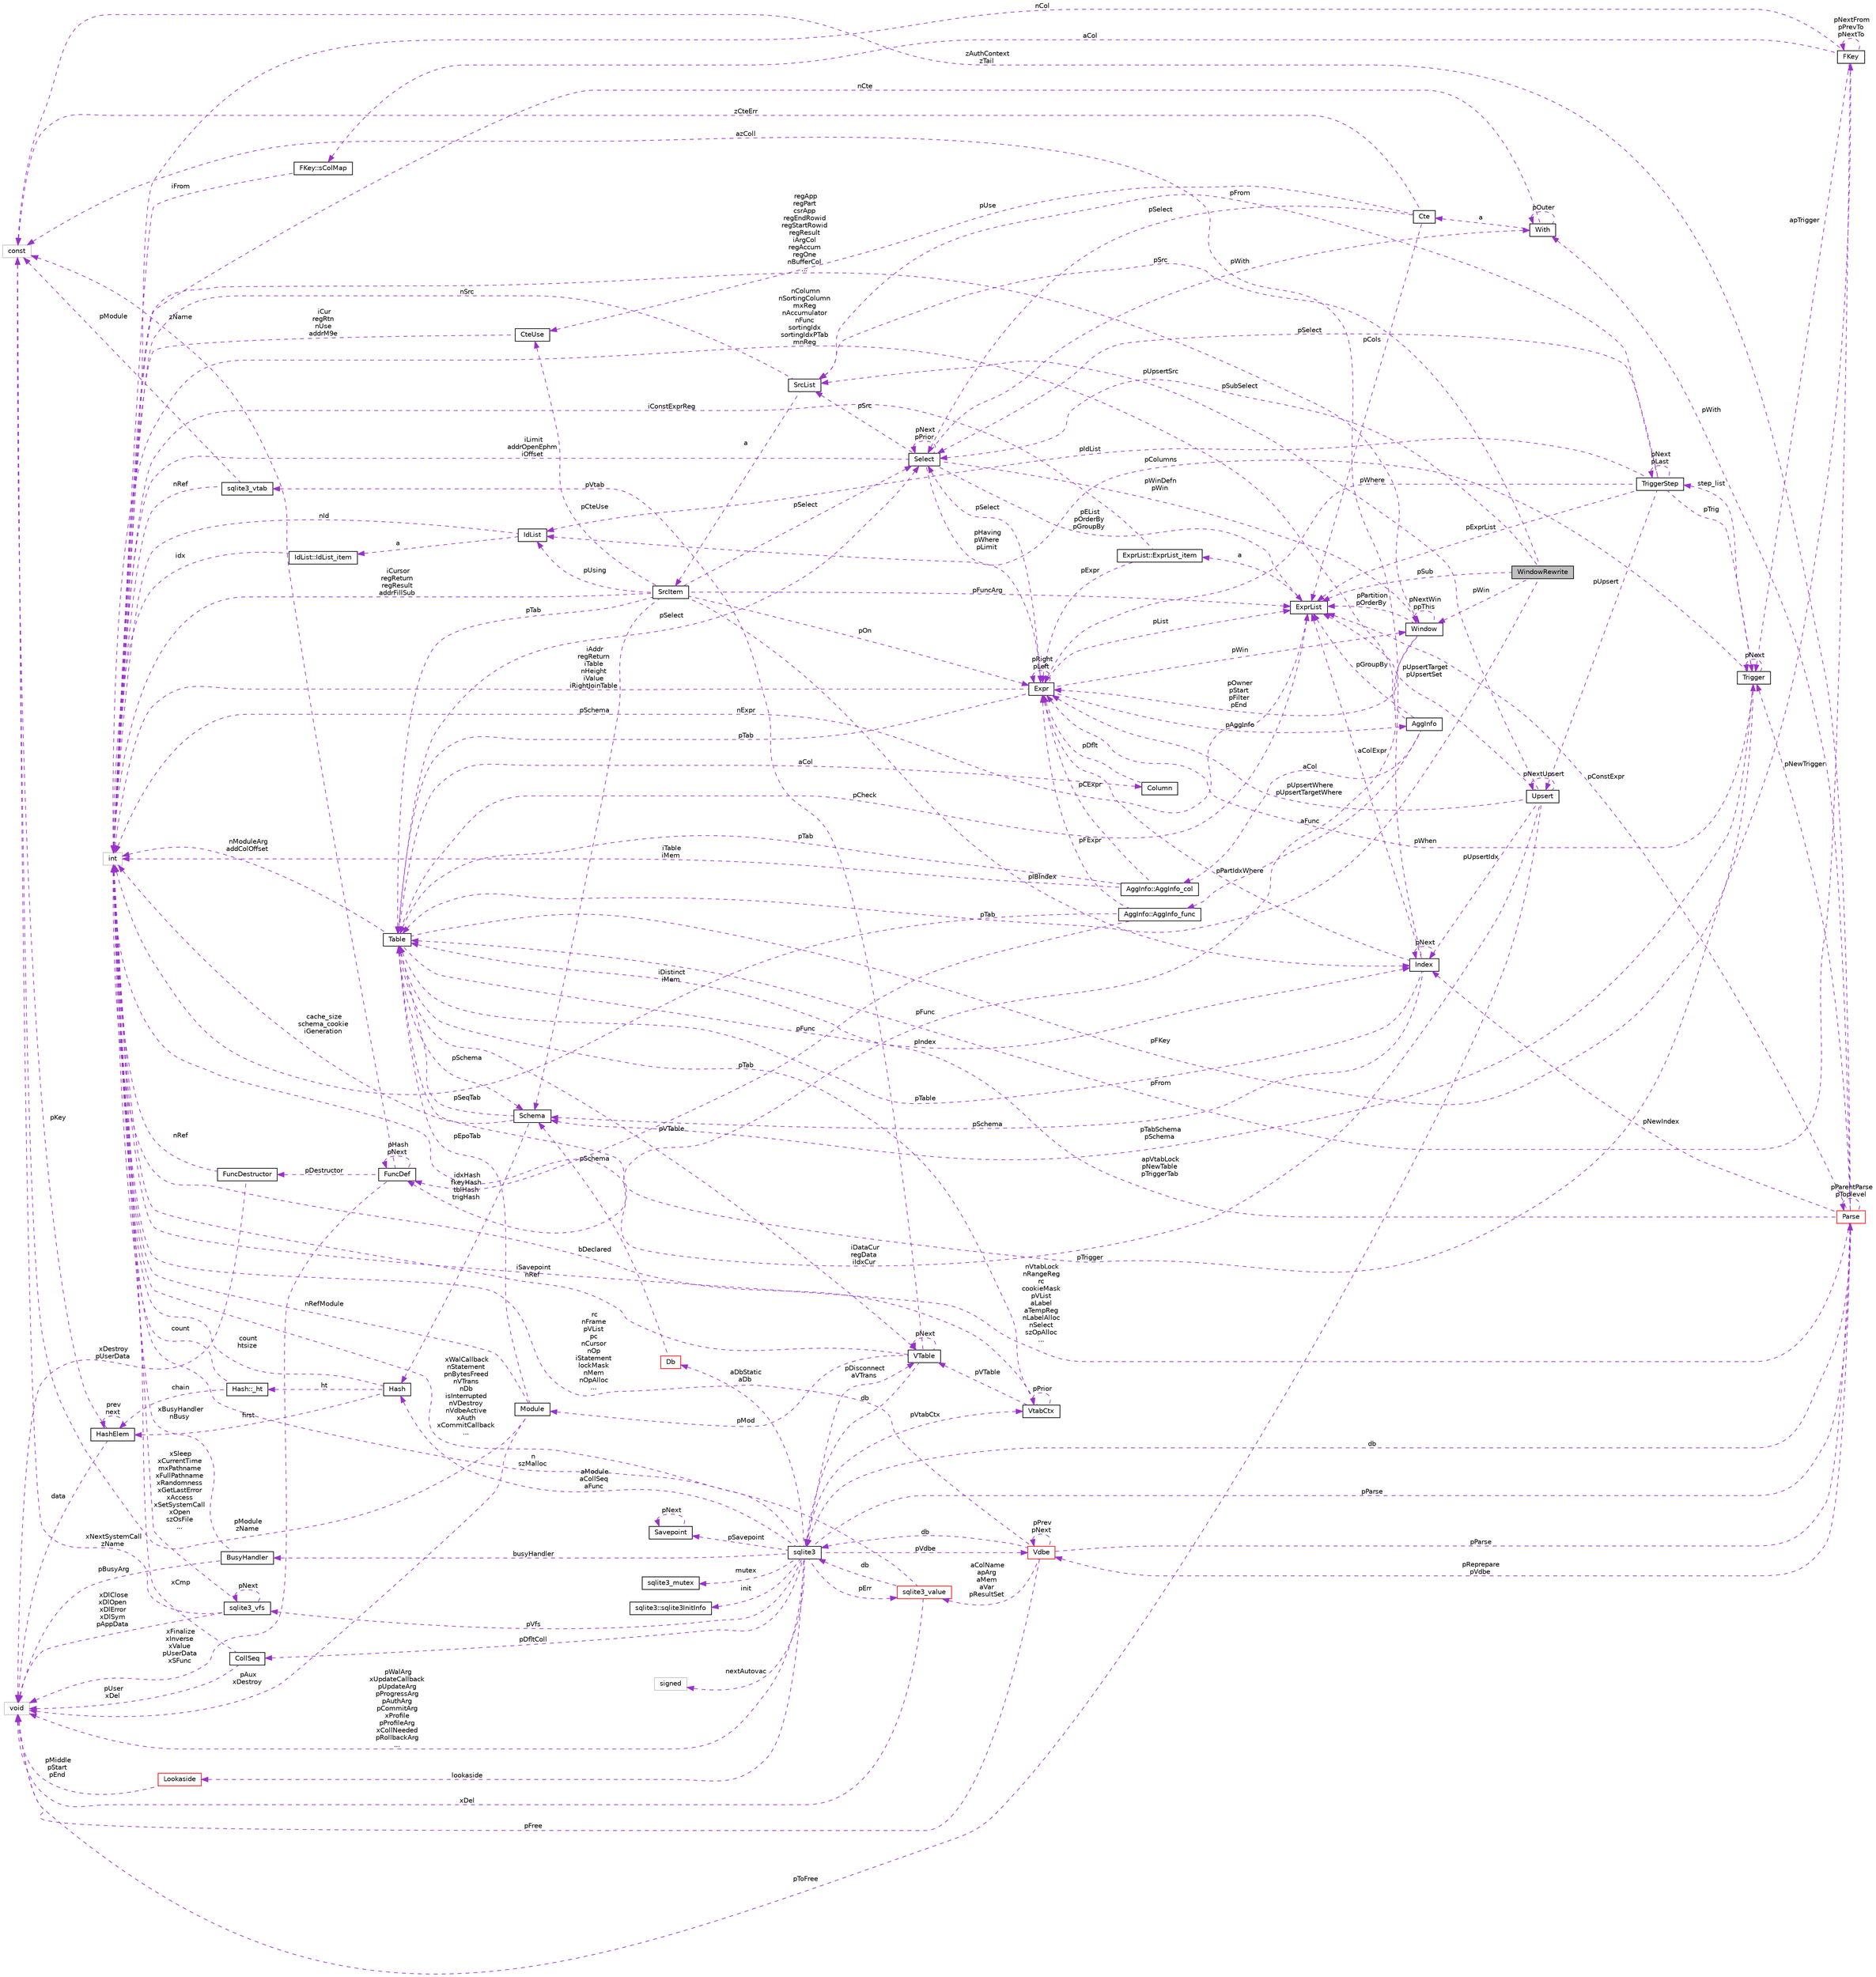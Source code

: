 digraph "WindowRewrite"
{
 // LATEX_PDF_SIZE
  edge [fontname="Helvetica",fontsize="10",labelfontname="Helvetica",labelfontsize="10"];
  node [fontname="Helvetica",fontsize="10",shape=record];
  rankdir="LR";
  Node1 [label="WindowRewrite",height=0.2,width=0.4,color="black", fillcolor="grey75", style="filled", fontcolor="black",tooltip=" "];
  Node2 -> Node1 [dir="back",color="darkorchid3",fontsize="10",style="dashed",label=" pTab" ,fontname="Helvetica"];
  Node2 [label="Table",height=0.2,width=0.4,color="black", fillcolor="white", style="filled",URL="$structTable.html",tooltip=" "];
  Node3 -> Node2 [dir="back",color="darkorchid3",fontsize="10",style="dashed",label=" pSchema" ,fontname="Helvetica"];
  Node3 [label="Schema",height=0.2,width=0.4,color="black", fillcolor="white", style="filled",URL="$structSchema.html",tooltip=" "];
  Node4 -> Node3 [dir="back",color="darkorchid3",fontsize="10",style="dashed",label=" cache_size\nschema_cookie\niGeneration" ,fontname="Helvetica"];
  Node4 [label="int",height=0.2,width=0.4,color="grey75", fillcolor="white", style="filled",tooltip=" "];
  Node2 -> Node3 [dir="back",color="darkorchid3",fontsize="10",style="dashed",label=" pSeqTab" ,fontname="Helvetica"];
  Node5 -> Node3 [dir="back",color="darkorchid3",fontsize="10",style="dashed",label=" idxHash\nfkeyHash\ntblHash\ntrigHash" ,fontname="Helvetica"];
  Node5 [label="Hash",height=0.2,width=0.4,color="black", fillcolor="white", style="filled",URL="$structHash.html",tooltip=" "];
  Node6 -> Node5 [dir="back",color="darkorchid3",fontsize="10",style="dashed",label=" ht" ,fontname="Helvetica"];
  Node6 [label="Hash::_ht",height=0.2,width=0.4,color="black", fillcolor="white", style="filled",URL="$structHash_1_1__ht.html",tooltip=" "];
  Node4 -> Node6 [dir="back",color="darkorchid3",fontsize="10",style="dashed",label=" count" ,fontname="Helvetica"];
  Node7 -> Node6 [dir="back",color="darkorchid3",fontsize="10",style="dashed",label=" chain" ,fontname="Helvetica"];
  Node7 [label="HashElem",height=0.2,width=0.4,color="black", fillcolor="white", style="filled",URL="$structHashElem.html",tooltip=" "];
  Node8 -> Node7 [dir="back",color="darkorchid3",fontsize="10",style="dashed",label=" data" ,fontname="Helvetica"];
  Node8 [label="void",height=0.2,width=0.4,color="grey75", fillcolor="white", style="filled",tooltip=" "];
  Node7 -> Node7 [dir="back",color="darkorchid3",fontsize="10",style="dashed",label=" prev\nnext" ,fontname="Helvetica"];
  Node9 -> Node7 [dir="back",color="darkorchid3",fontsize="10",style="dashed",label=" pKey" ,fontname="Helvetica"];
  Node9 [label="const",height=0.2,width=0.4,color="grey75", fillcolor="white", style="filled",tooltip=" "];
  Node4 -> Node5 [dir="back",color="darkorchid3",fontsize="10",style="dashed",label=" count\nhtsize" ,fontname="Helvetica"];
  Node7 -> Node5 [dir="back",color="darkorchid3",fontsize="10",style="dashed",label=" first" ,fontname="Helvetica"];
  Node10 -> Node2 [dir="back",color="darkorchid3",fontsize="10",style="dashed",label=" aCol" ,fontname="Helvetica"];
  Node10 [label="Column",height=0.2,width=0.4,color="black", fillcolor="white", style="filled",URL="$structColumn.html",tooltip=" "];
  Node11 -> Node10 [dir="back",color="darkorchid3",fontsize="10",style="dashed",label=" pDflt" ,fontname="Helvetica"];
  Node11 [label="Expr",height=0.2,width=0.4,color="black", fillcolor="white", style="filled",URL="$structExpr.html",tooltip=" "];
  Node12 -> Node11 [dir="back",color="darkorchid3",fontsize="10",style="dashed",label=" pAggInfo" ,fontname="Helvetica"];
  Node12 [label="AggInfo",height=0.2,width=0.4,color="black", fillcolor="white", style="filled",URL="$structAggInfo.html",tooltip=" "];
  Node13 -> Node12 [dir="back",color="darkorchid3",fontsize="10",style="dashed",label=" aCol" ,fontname="Helvetica"];
  Node13 [label="AggInfo::AggInfo_col",height=0.2,width=0.4,color="black", fillcolor="white", style="filled",URL="$structAggInfo_1_1AggInfo__col.html",tooltip=" "];
  Node11 -> Node13 [dir="back",color="darkorchid3",fontsize="10",style="dashed",label=" pCExpr" ,fontname="Helvetica"];
  Node4 -> Node13 [dir="back",color="darkorchid3",fontsize="10",style="dashed",label=" iTable\niMem" ,fontname="Helvetica"];
  Node2 -> Node13 [dir="back",color="darkorchid3",fontsize="10",style="dashed",label=" pTab" ,fontname="Helvetica"];
  Node4 -> Node12 [dir="back",color="darkorchid3",fontsize="10",style="dashed",label=" nColumn\nnSortingColumn\nmxReg\nnAccumulator\nnFunc\nsortingIdx\nsortingIdxPTab\nmnReg" ,fontname="Helvetica"];
  Node14 -> Node12 [dir="back",color="darkorchid3",fontsize="10",style="dashed",label=" aFunc" ,fontname="Helvetica"];
  Node14 [label="AggInfo::AggInfo_func",height=0.2,width=0.4,color="black", fillcolor="white", style="filled",URL="$structAggInfo_1_1AggInfo__func.html",tooltip=" "];
  Node11 -> Node14 [dir="back",color="darkorchid3",fontsize="10",style="dashed",label=" pFExpr" ,fontname="Helvetica"];
  Node4 -> Node14 [dir="back",color="darkorchid3",fontsize="10",style="dashed",label=" iDistinct\niMem" ,fontname="Helvetica"];
  Node15 -> Node14 [dir="back",color="darkorchid3",fontsize="10",style="dashed",label=" pFunc" ,fontname="Helvetica"];
  Node15 [label="FuncDef",height=0.2,width=0.4,color="black", fillcolor="white", style="filled",URL="$structFuncDef.html",tooltip=" "];
  Node8 -> Node15 [dir="back",color="darkorchid3",fontsize="10",style="dashed",label=" xFinalize\nxInverse\nxValue\npUserData\nxSFunc" ,fontname="Helvetica"];
  Node16 -> Node15 [dir="back",color="darkorchid3",fontsize="10",style="dashed",label=" pDestructor" ,fontname="Helvetica"];
  Node16 [label="FuncDestructor",height=0.2,width=0.4,color="black", fillcolor="white", style="filled",URL="$structFuncDestructor.html",tooltip=" "];
  Node8 -> Node16 [dir="back",color="darkorchid3",fontsize="10",style="dashed",label=" xDestroy\npUserData" ,fontname="Helvetica"];
  Node4 -> Node16 [dir="back",color="darkorchid3",fontsize="10",style="dashed",label=" nRef" ,fontname="Helvetica"];
  Node9 -> Node15 [dir="back",color="darkorchid3",fontsize="10",style="dashed",label=" zName" ,fontname="Helvetica"];
  Node15 -> Node15 [dir="back",color="darkorchid3",fontsize="10",style="dashed",label=" pHash\npNext" ,fontname="Helvetica"];
  Node17 -> Node12 [dir="back",color="darkorchid3",fontsize="10",style="dashed",label=" pGroupBy" ,fontname="Helvetica"];
  Node17 [label="ExprList",height=0.2,width=0.4,color="black", fillcolor="white", style="filled",URL="$structExprList.html",tooltip=" "];
  Node18 -> Node17 [dir="back",color="darkorchid3",fontsize="10",style="dashed",label=" a" ,fontname="Helvetica"];
  Node18 [label="ExprList::ExprList_item",height=0.2,width=0.4,color="black", fillcolor="white", style="filled",URL="$structExprList_1_1ExprList__item.html",tooltip=" "];
  Node11 -> Node18 [dir="back",color="darkorchid3",fontsize="10",style="dashed",label=" pExpr" ,fontname="Helvetica"];
  Node4 -> Node18 [dir="back",color="darkorchid3",fontsize="10",style="dashed",label=" iConstExprReg" ,fontname="Helvetica"];
  Node4 -> Node17 [dir="back",color="darkorchid3",fontsize="10",style="dashed",label=" nExpr" ,fontname="Helvetica"];
  Node11 -> Node11 [dir="back",color="darkorchid3",fontsize="10",style="dashed",label=" pRight\npLeft" ,fontname="Helvetica"];
  Node4 -> Node11 [dir="back",color="darkorchid3",fontsize="10",style="dashed",label=" iAddr\nregReturn\niTable\nnHeight\niValue\niRightJoinTable" ,fontname="Helvetica"];
  Node2 -> Node11 [dir="back",color="darkorchid3",fontsize="10",style="dashed",label=" pTab" ,fontname="Helvetica"];
  Node19 -> Node11 [dir="back",color="darkorchid3",fontsize="10",style="dashed",label=" pSelect" ,fontname="Helvetica"];
  Node19 [label="Select",height=0.2,width=0.4,color="black", fillcolor="white", style="filled",URL="$structSelect.html",tooltip=" "];
  Node11 -> Node19 [dir="back",color="darkorchid3",fontsize="10",style="dashed",label=" pHaving\npWhere\npLimit" ,fontname="Helvetica"];
  Node20 -> Node19 [dir="back",color="darkorchid3",fontsize="10",style="dashed",label=" pWith" ,fontname="Helvetica"];
  Node20 [label="With",height=0.2,width=0.4,color="black", fillcolor="white", style="filled",URL="$structWith.html",tooltip=" "];
  Node21 -> Node20 [dir="back",color="darkorchid3",fontsize="10",style="dashed",label=" a" ,fontname="Helvetica"];
  Node21 [label="Cte",height=0.2,width=0.4,color="black", fillcolor="white", style="filled",URL="$structCte.html",tooltip=" "];
  Node22 -> Node21 [dir="back",color="darkorchid3",fontsize="10",style="dashed",label=" pUse" ,fontname="Helvetica"];
  Node22 [label="CteUse",height=0.2,width=0.4,color="black", fillcolor="white", style="filled",URL="$structCteUse.html",tooltip=" "];
  Node4 -> Node22 [dir="back",color="darkorchid3",fontsize="10",style="dashed",label=" iCur\nregRtn\nnUse\naddrM9e" ,fontname="Helvetica"];
  Node19 -> Node21 [dir="back",color="darkorchid3",fontsize="10",style="dashed",label=" pSelect" ,fontname="Helvetica"];
  Node9 -> Node21 [dir="back",color="darkorchid3",fontsize="10",style="dashed",label=" zCteErr" ,fontname="Helvetica"];
  Node17 -> Node21 [dir="back",color="darkorchid3",fontsize="10",style="dashed",label=" pCols" ,fontname="Helvetica"];
  Node20 -> Node20 [dir="back",color="darkorchid3",fontsize="10",style="dashed",label=" pOuter" ,fontname="Helvetica"];
  Node4 -> Node20 [dir="back",color="darkorchid3",fontsize="10",style="dashed",label=" nCte" ,fontname="Helvetica"];
  Node4 -> Node19 [dir="back",color="darkorchid3",fontsize="10",style="dashed",label=" iLimit\naddrOpenEphm\niOffset" ,fontname="Helvetica"];
  Node19 -> Node19 [dir="back",color="darkorchid3",fontsize="10",style="dashed",label=" pNext\npPrior" ,fontname="Helvetica"];
  Node23 -> Node19 [dir="back",color="darkorchid3",fontsize="10",style="dashed",label=" pSrc" ,fontname="Helvetica"];
  Node23 [label="SrcList",height=0.2,width=0.4,color="black", fillcolor="white", style="filled",URL="$structSrcList.html",tooltip=" "];
  Node24 -> Node23 [dir="back",color="darkorchid3",fontsize="10",style="dashed",label=" a" ,fontname="Helvetica"];
  Node24 [label="SrcItem",height=0.2,width=0.4,color="black", fillcolor="white", style="filled",URL="$structSrcItem.html",tooltip=" "];
  Node3 -> Node24 [dir="back",color="darkorchid3",fontsize="10",style="dashed",label=" pSchema" ,fontname="Helvetica"];
  Node22 -> Node24 [dir="back",color="darkorchid3",fontsize="10",style="dashed",label=" pCteUse" ,fontname="Helvetica"];
  Node11 -> Node24 [dir="back",color="darkorchid3",fontsize="10",style="dashed",label=" pOn" ,fontname="Helvetica"];
  Node25 -> Node24 [dir="back",color="darkorchid3",fontsize="10",style="dashed",label=" pUsing" ,fontname="Helvetica"];
  Node25 [label="IdList",height=0.2,width=0.4,color="black", fillcolor="white", style="filled",URL="$structIdList.html",tooltip=" "];
  Node26 -> Node25 [dir="back",color="darkorchid3",fontsize="10",style="dashed",label=" a" ,fontname="Helvetica"];
  Node26 [label="IdList::IdList_item",height=0.2,width=0.4,color="black", fillcolor="white", style="filled",URL="$structIdList_1_1IdList__item.html",tooltip=" "];
  Node4 -> Node26 [dir="back",color="darkorchid3",fontsize="10",style="dashed",label=" idx" ,fontname="Helvetica"];
  Node4 -> Node25 [dir="back",color="darkorchid3",fontsize="10",style="dashed",label=" nId" ,fontname="Helvetica"];
  Node4 -> Node24 [dir="back",color="darkorchid3",fontsize="10",style="dashed",label=" iCursor\nregReturn\nregResult\naddrFillSub" ,fontname="Helvetica"];
  Node2 -> Node24 [dir="back",color="darkorchid3",fontsize="10",style="dashed",label=" pTab" ,fontname="Helvetica"];
  Node19 -> Node24 [dir="back",color="darkorchid3",fontsize="10",style="dashed",label=" pSelect" ,fontname="Helvetica"];
  Node27 -> Node24 [dir="back",color="darkorchid3",fontsize="10",style="dashed",label=" pIBIndex" ,fontname="Helvetica"];
  Node27 [label="Index",height=0.2,width=0.4,color="black", fillcolor="white", style="filled",URL="$structIndex.html",tooltip=" "];
  Node3 -> Node27 [dir="back",color="darkorchid3",fontsize="10",style="dashed",label=" pSchema" ,fontname="Helvetica"];
  Node11 -> Node27 [dir="back",color="darkorchid3",fontsize="10",style="dashed",label=" pPartIdxWhere" ,fontname="Helvetica"];
  Node2 -> Node27 [dir="back",color="darkorchid3",fontsize="10",style="dashed",label=" pTable" ,fontname="Helvetica"];
  Node17 -> Node27 [dir="back",color="darkorchid3",fontsize="10",style="dashed",label=" aColExpr" ,fontname="Helvetica"];
  Node9 -> Node27 [dir="back",color="darkorchid3",fontsize="10",style="dashed",label=" azColl" ,fontname="Helvetica"];
  Node27 -> Node27 [dir="back",color="darkorchid3",fontsize="10",style="dashed",label=" pNext" ,fontname="Helvetica"];
  Node17 -> Node24 [dir="back",color="darkorchid3",fontsize="10",style="dashed",label=" pFuncArg" ,fontname="Helvetica"];
  Node4 -> Node23 [dir="back",color="darkorchid3",fontsize="10",style="dashed",label=" nSrc" ,fontname="Helvetica"];
  Node17 -> Node19 [dir="back",color="darkorchid3",fontsize="10",style="dashed",label=" pEList\npOrderBy\npGroupBy" ,fontname="Helvetica"];
  Node28 -> Node19 [dir="back",color="darkorchid3",fontsize="10",style="dashed",label=" pWinDefn\npWin" ,fontname="Helvetica"];
  Node28 [label="Window",height=0.2,width=0.4,color="black", fillcolor="white", style="filled",URL="$structWindow.html",tooltip=" "];
  Node11 -> Node28 [dir="back",color="darkorchid3",fontsize="10",style="dashed",label=" pOwner\npStart\npFilter\npEnd" ,fontname="Helvetica"];
  Node4 -> Node28 [dir="back",color="darkorchid3",fontsize="10",style="dashed",label=" regApp\nregPart\ncsrApp\nregEndRowid\nregStartRowid\nregResult\niArgCol\nregAccum\nregOne\nnBufferCol\n..." ,fontname="Helvetica"];
  Node17 -> Node28 [dir="back",color="darkorchid3",fontsize="10",style="dashed",label=" pPartition\npOrderBy" ,fontname="Helvetica"];
  Node15 -> Node28 [dir="back",color="darkorchid3",fontsize="10",style="dashed",label=" pFunc" ,fontname="Helvetica"];
  Node28 -> Node28 [dir="back",color="darkorchid3",fontsize="10",style="dashed",label=" pNextWin\nppThis" ,fontname="Helvetica"];
  Node17 -> Node11 [dir="back",color="darkorchid3",fontsize="10",style="dashed",label=" pList" ,fontname="Helvetica"];
  Node28 -> Node11 [dir="back",color="darkorchid3",fontsize="10",style="dashed",label=" pWin" ,fontname="Helvetica"];
  Node29 -> Node2 [dir="back",color="darkorchid3",fontsize="10",style="dashed",label=" pFKey" ,fontname="Helvetica"];
  Node29 [label="FKey",height=0.2,width=0.4,color="black", fillcolor="white", style="filled",URL="$structFKey.html",tooltip=" "];
  Node30 -> Node29 [dir="back",color="darkorchid3",fontsize="10",style="dashed",label=" aCol" ,fontname="Helvetica"];
  Node30 [label="FKey::sColMap",height=0.2,width=0.4,color="black", fillcolor="white", style="filled",URL="$structFKey_1_1sColMap.html",tooltip=" "];
  Node4 -> Node30 [dir="back",color="darkorchid3",fontsize="10",style="dashed",label=" iFrom" ,fontname="Helvetica"];
  Node29 -> Node29 [dir="back",color="darkorchid3",fontsize="10",style="dashed",label=" pNextFrom\npPrevTo\npNextTo" ,fontname="Helvetica"];
  Node4 -> Node29 [dir="back",color="darkorchid3",fontsize="10",style="dashed",label=" nCol" ,fontname="Helvetica"];
  Node2 -> Node29 [dir="back",color="darkorchid3",fontsize="10",style="dashed",label=" pFrom" ,fontname="Helvetica"];
  Node31 -> Node29 [dir="back",color="darkorchid3",fontsize="10",style="dashed",label=" apTrigger" ,fontname="Helvetica"];
  Node31 [label="Trigger",height=0.2,width=0.4,color="black", fillcolor="white", style="filled",URL="$structTrigger.html",tooltip=" "];
  Node32 -> Node31 [dir="back",color="darkorchid3",fontsize="10",style="dashed",label=" step_list" ,fontname="Helvetica"];
  Node32 [label="TriggerStep",height=0.2,width=0.4,color="black", fillcolor="white", style="filled",URL="$structTriggerStep.html",tooltip=" "];
  Node32 -> Node32 [dir="back",color="darkorchid3",fontsize="10",style="dashed",label=" pNext\npLast" ,fontname="Helvetica"];
  Node11 -> Node32 [dir="back",color="darkorchid3",fontsize="10",style="dashed",label=" pWhere" ,fontname="Helvetica"];
  Node25 -> Node32 [dir="back",color="darkorchid3",fontsize="10",style="dashed",label=" pIdList" ,fontname="Helvetica"];
  Node19 -> Node32 [dir="back",color="darkorchid3",fontsize="10",style="dashed",label=" pSelect" ,fontname="Helvetica"];
  Node31 -> Node32 [dir="back",color="darkorchid3",fontsize="10",style="dashed",label=" pTrig" ,fontname="Helvetica"];
  Node23 -> Node32 [dir="back",color="darkorchid3",fontsize="10",style="dashed",label=" pFrom" ,fontname="Helvetica"];
  Node17 -> Node32 [dir="back",color="darkorchid3",fontsize="10",style="dashed",label=" pExprList" ,fontname="Helvetica"];
  Node33 -> Node32 [dir="back",color="darkorchid3",fontsize="10",style="dashed",label=" pUpsert" ,fontname="Helvetica"];
  Node33 [label="Upsert",height=0.2,width=0.4,color="black", fillcolor="white", style="filled",URL="$structUpsert.html",tooltip=" "];
  Node11 -> Node33 [dir="back",color="darkorchid3",fontsize="10",style="dashed",label=" pUpsertWhere\npUpsertTargetWhere" ,fontname="Helvetica"];
  Node8 -> Node33 [dir="back",color="darkorchid3",fontsize="10",style="dashed",label=" pToFree" ,fontname="Helvetica"];
  Node4 -> Node33 [dir="back",color="darkorchid3",fontsize="10",style="dashed",label=" iDataCur\nregData\niIdxCur" ,fontname="Helvetica"];
  Node23 -> Node33 [dir="back",color="darkorchid3",fontsize="10",style="dashed",label=" pUpsertSrc" ,fontname="Helvetica"];
  Node27 -> Node33 [dir="back",color="darkorchid3",fontsize="10",style="dashed",label=" pUpsertIdx" ,fontname="Helvetica"];
  Node17 -> Node33 [dir="back",color="darkorchid3",fontsize="10",style="dashed",label=" pUpsertTarget\npUpsertSet" ,fontname="Helvetica"];
  Node33 -> Node33 [dir="back",color="darkorchid3",fontsize="10",style="dashed",label=" pNextUpsert" ,fontname="Helvetica"];
  Node3 -> Node31 [dir="back",color="darkorchid3",fontsize="10",style="dashed",label=" pTabSchema\npSchema" ,fontname="Helvetica"];
  Node11 -> Node31 [dir="back",color="darkorchid3",fontsize="10",style="dashed",label=" pWhen" ,fontname="Helvetica"];
  Node25 -> Node31 [dir="back",color="darkorchid3",fontsize="10",style="dashed",label=" pColumns" ,fontname="Helvetica"];
  Node31 -> Node31 [dir="back",color="darkorchid3",fontsize="10",style="dashed",label=" pNext" ,fontname="Helvetica"];
  Node34 -> Node2 [dir="back",color="darkorchid3",fontsize="10",style="dashed",label=" pVTable" ,fontname="Helvetica"];
  Node34 [label="VTable",height=0.2,width=0.4,color="black", fillcolor="white", style="filled",URL="$structVTable.html",tooltip=" "];
  Node35 -> Node34 [dir="back",color="darkorchid3",fontsize="10",style="dashed",label=" db" ,fontname="Helvetica"];
  Node35 [label="sqlite3",height=0.2,width=0.4,color="black", fillcolor="white", style="filled",URL="$structsqlite3.html",tooltip=" "];
  Node36 -> Node35 [dir="back",color="darkorchid3",fontsize="10",style="dashed",label=" pVdbe" ,fontname="Helvetica"];
  Node36 [label="Vdbe",height=0.2,width=0.4,color="red", fillcolor="white", style="filled",URL="$structVdbe.html",tooltip=" "];
  Node36 -> Node36 [dir="back",color="darkorchid3",fontsize="10",style="dashed",label=" pPrev\npNext" ,fontname="Helvetica"];
  Node35 -> Node36 [dir="back",color="darkorchid3",fontsize="10",style="dashed",label=" db" ,fontname="Helvetica"];
  Node8 -> Node36 [dir="back",color="darkorchid3",fontsize="10",style="dashed",label=" pFree" ,fontname="Helvetica"];
  Node37 -> Node36 [dir="back",color="darkorchid3",fontsize="10",style="dashed",label=" aColName\napArg\naMem\naVar\npResultSet" ,fontname="Helvetica"];
  Node37 [label="sqlite3_value",height=0.2,width=0.4,color="red", fillcolor="white", style="filled",URL="$structsqlite3__value.html",tooltip=" "];
  Node35 -> Node37 [dir="back",color="darkorchid3",fontsize="10",style="dashed",label=" db" ,fontname="Helvetica"];
  Node8 -> Node37 [dir="back",color="darkorchid3",fontsize="10",style="dashed",label=" xDel" ,fontname="Helvetica"];
  Node4 -> Node37 [dir="back",color="darkorchid3",fontsize="10",style="dashed",label=" n\nszMalloc" ,fontname="Helvetica"];
  Node4 -> Node36 [dir="back",color="darkorchid3",fontsize="10",style="dashed",label=" rc\nnFrame\npVList\npc\nnCursor\nnOp\niStatement\nlockMask\nnMem\nnOpAlloc\n..." ,fontname="Helvetica"];
  Node79 -> Node36 [dir="back",color="darkorchid3",fontsize="10",style="dashed",label=" pParse" ,fontname="Helvetica"];
  Node79 [label="Parse",height=0.2,width=0.4,color="red", fillcolor="white", style="filled",URL="$structParse.html",tooltip=" "];
  Node36 -> Node79 [dir="back",color="darkorchid3",fontsize="10",style="dashed",label=" pReprepare\npVdbe" ,fontname="Helvetica"];
  Node35 -> Node79 [dir="back",color="darkorchid3",fontsize="10",style="dashed",label=" db" ,fontname="Helvetica"];
  Node20 -> Node79 [dir="back",color="darkorchid3",fontsize="10",style="dashed",label=" pWith" ,fontname="Helvetica"];
  Node4 -> Node79 [dir="back",color="darkorchid3",fontsize="10",style="dashed",label=" nVtabLock\nnRangeReg\nrc\ncookieMask\npVList\naLabel\naTempReg\nnLabelAlloc\nnSelect\nszOpAlloc\n..." ,fontname="Helvetica"];
  Node2 -> Node79 [dir="back",color="darkorchid3",fontsize="10",style="dashed",label=" apVtabLock\npNewTable\npTriggerTab" ,fontname="Helvetica"];
  Node31 -> Node79 [dir="back",color="darkorchid3",fontsize="10",style="dashed",label=" pNewTrigger" ,fontname="Helvetica"];
  Node27 -> Node79 [dir="back",color="darkorchid3",fontsize="10",style="dashed",label=" pNewIndex" ,fontname="Helvetica"];
  Node9 -> Node79 [dir="back",color="darkorchid3",fontsize="10",style="dashed",label=" zAuthContext\nzTail" ,fontname="Helvetica"];
  Node17 -> Node79 [dir="back",color="darkorchid3",fontsize="10",style="dashed",label=" pConstExpr" ,fontname="Helvetica"];
  Node79 -> Node79 [dir="back",color="darkorchid3",fontsize="10",style="dashed",label=" pParentParse\npToplevel" ,fontname="Helvetica"];
  Node100 -> Node35 [dir="back",color="darkorchid3",fontsize="10",style="dashed",label=" pSavepoint" ,fontname="Helvetica"];
  Node100 [label="Savepoint",height=0.2,width=0.4,color="black", fillcolor="white", style="filled",URL="$structSavepoint.html",tooltip=" "];
  Node100 -> Node100 [dir="back",color="darkorchid3",fontsize="10",style="dashed",label=" pNext" ,fontname="Helvetica"];
  Node8 -> Node35 [dir="back",color="darkorchid3",fontsize="10",style="dashed",label=" pWalArg\nxUpdateCallback\npUpdateArg\npProgressArg\npAuthArg\npCommitArg\nxProfile\npProfileArg\nxCollNeeded\npRollbackArg\n..." ,fontname="Helvetica"];
  Node101 -> Node35 [dir="back",color="darkorchid3",fontsize="10",style="dashed",label=" lookaside" ,fontname="Helvetica"];
  Node101 [label="Lookaside",height=0.2,width=0.4,color="red", fillcolor="white", style="filled",URL="$structLookaside.html",tooltip=" "];
  Node8 -> Node101 [dir="back",color="darkorchid3",fontsize="10",style="dashed",label=" pMiddle\npStart\npEnd" ,fontname="Helvetica"];
  Node37 -> Node35 [dir="back",color="darkorchid3",fontsize="10",style="dashed",label=" pErr" ,fontname="Helvetica"];
  Node46 -> Node35 [dir="back",color="darkorchid3",fontsize="10",style="dashed",label=" mutex" ,fontname="Helvetica"];
  Node46 [label="sqlite3_mutex",height=0.2,width=0.4,color="black", fillcolor="white", style="filled",URL="$structsqlite3__mutex.html",tooltip=" "];
  Node56 -> Node35 [dir="back",color="darkorchid3",fontsize="10",style="dashed",label=" pVfs" ,fontname="Helvetica"];
  Node56 [label="sqlite3_vfs",height=0.2,width=0.4,color="black", fillcolor="white", style="filled",URL="$structsqlite3__vfs.html",tooltip=" "];
  Node8 -> Node56 [dir="back",color="darkorchid3",fontsize="10",style="dashed",label=" xDlClose\nxDlOpen\nxDlError\nxDlSym\npAppData" ,fontname="Helvetica"];
  Node56 -> Node56 [dir="back",color="darkorchid3",fontsize="10",style="dashed",label=" pNext" ,fontname="Helvetica"];
  Node4 -> Node56 [dir="back",color="darkorchid3",fontsize="10",style="dashed",label=" xSleep\nxCurrentTime\nmxPathname\nxFullPathname\nxRandomness\nxGetLastError\nxAccess\nxSetSystemCall\nxOpen\nszOsFile\n..." ,fontname="Helvetica"];
  Node9 -> Node56 [dir="back",color="darkorchid3",fontsize="10",style="dashed",label=" xNextSystemCall\nzName" ,fontname="Helvetica"];
  Node103 -> Node35 [dir="back",color="darkorchid3",fontsize="10",style="dashed",label=" init" ,fontname="Helvetica"];
  Node103 [label="sqlite3::sqlite3InitInfo",height=0.2,width=0.4,color="black", fillcolor="white", style="filled",URL="$structsqlite3_1_1sqlite3InitInfo.html",tooltip=" "];
  Node104 -> Node35 [dir="back",color="darkorchid3",fontsize="10",style="dashed",label=" busyHandler" ,fontname="Helvetica"];
  Node104 [label="BusyHandler",height=0.2,width=0.4,color="black", fillcolor="white", style="filled",URL="$structBusyHandler.html",tooltip=" "];
  Node8 -> Node104 [dir="back",color="darkorchid3",fontsize="10",style="dashed",label=" pBusyArg" ,fontname="Helvetica"];
  Node4 -> Node104 [dir="back",color="darkorchid3",fontsize="10",style="dashed",label=" xBusyHandler\nnBusy" ,fontname="Helvetica"];
  Node105 -> Node35 [dir="back",color="darkorchid3",fontsize="10",style="dashed",label=" pVtabCtx" ,fontname="Helvetica"];
  Node105 [label="VtabCtx",height=0.2,width=0.4,color="black", fillcolor="white", style="filled",URL="$structVtabCtx.html",tooltip=" "];
  Node105 -> Node105 [dir="back",color="darkorchid3",fontsize="10",style="dashed",label=" pPrior" ,fontname="Helvetica"];
  Node4 -> Node105 [dir="back",color="darkorchid3",fontsize="10",style="dashed",label=" bDeclared" ,fontname="Helvetica"];
  Node34 -> Node105 [dir="back",color="darkorchid3",fontsize="10",style="dashed",label=" pVTable" ,fontname="Helvetica"];
  Node2 -> Node105 [dir="back",color="darkorchid3",fontsize="10",style="dashed",label=" pTab" ,fontname="Helvetica"];
  Node61 -> Node35 [dir="back",color="darkorchid3",fontsize="10",style="dashed",label=" pDfltColl" ,fontname="Helvetica"];
  Node61 [label="CollSeq",height=0.2,width=0.4,color="black", fillcolor="white", style="filled",URL="$structCollSeq.html",tooltip=" "];
  Node8 -> Node61 [dir="back",color="darkorchid3",fontsize="10",style="dashed",label=" pUser\nxDel" ,fontname="Helvetica"];
  Node4 -> Node61 [dir="back",color="darkorchid3",fontsize="10",style="dashed",label=" xCmp" ,fontname="Helvetica"];
  Node34 -> Node35 [dir="back",color="darkorchid3",fontsize="10",style="dashed",label=" pDisconnect\naVTrans" ,fontname="Helvetica"];
  Node4 -> Node35 [dir="back",color="darkorchid3",fontsize="10",style="dashed",label=" xWalCallback\nnStatement\npnBytesFreed\nnVTrans\nnDb\nisInterrupted\nnVDestroy\nnVdbeActive\nxAuth\nxCommitCallback\n..." ,fontname="Helvetica"];
  Node78 -> Node35 [dir="back",color="darkorchid3",fontsize="10",style="dashed",label=" nextAutovac" ,fontname="Helvetica"];
  Node78 [label="signed",height=0.2,width=0.4,color="grey75", fillcolor="white", style="filled",tooltip=" "];
  Node106 -> Node35 [dir="back",color="darkorchid3",fontsize="10",style="dashed",label=" aDbStatic\naDb" ,fontname="Helvetica"];
  Node106 [label="Db",height=0.2,width=0.4,color="red", fillcolor="white", style="filled",URL="$structDb.html",tooltip=" "];
  Node3 -> Node106 [dir="back",color="darkorchid3",fontsize="10",style="dashed",label=" pSchema" ,fontname="Helvetica"];
  Node5 -> Node35 [dir="back",color="darkorchid3",fontsize="10",style="dashed",label=" aModule\naCollSeq\naFunc" ,fontname="Helvetica"];
  Node79 -> Node35 [dir="back",color="darkorchid3",fontsize="10",style="dashed",label=" pParse" ,fontname="Helvetica"];
  Node34 -> Node34 [dir="back",color="darkorchid3",fontsize="10",style="dashed",label=" pNext" ,fontname="Helvetica"];
  Node4 -> Node34 [dir="back",color="darkorchid3",fontsize="10",style="dashed",label=" iSavepoint\nnRef" ,fontname="Helvetica"];
  Node107 -> Node34 [dir="back",color="darkorchid3",fontsize="10",style="dashed",label=" pMod" ,fontname="Helvetica"];
  Node107 [label="Module",height=0.2,width=0.4,color="black", fillcolor="white", style="filled",URL="$structModule.html",tooltip=" "];
  Node8 -> Node107 [dir="back",color="darkorchid3",fontsize="10",style="dashed",label=" pAux\nxDestroy" ,fontname="Helvetica"];
  Node4 -> Node107 [dir="back",color="darkorchid3",fontsize="10",style="dashed",label=" nRefModule" ,fontname="Helvetica"];
  Node2 -> Node107 [dir="back",color="darkorchid3",fontsize="10",style="dashed",label=" pEpoTab" ,fontname="Helvetica"];
  Node9 -> Node107 [dir="back",color="darkorchid3",fontsize="10",style="dashed",label=" pModule\nzName" ,fontname="Helvetica"];
  Node63 -> Node34 [dir="back",color="darkorchid3",fontsize="10",style="dashed",label=" pVtab" ,fontname="Helvetica"];
  Node63 [label="sqlite3_vtab",height=0.2,width=0.4,color="black", fillcolor="white", style="filled",URL="$structsqlite3__vtab.html",tooltip=" "];
  Node4 -> Node63 [dir="back",color="darkorchid3",fontsize="10",style="dashed",label=" nRef" ,fontname="Helvetica"];
  Node9 -> Node63 [dir="back",color="darkorchid3",fontsize="10",style="dashed",label=" pModule" ,fontname="Helvetica"];
  Node4 -> Node2 [dir="back",color="darkorchid3",fontsize="10",style="dashed",label=" nModuleArg\naddColOffset" ,fontname="Helvetica"];
  Node31 -> Node2 [dir="back",color="darkorchid3",fontsize="10",style="dashed",label=" pTrigger" ,fontname="Helvetica"];
  Node19 -> Node2 [dir="back",color="darkorchid3",fontsize="10",style="dashed",label=" pSelect" ,fontname="Helvetica"];
  Node17 -> Node2 [dir="back",color="darkorchid3",fontsize="10",style="dashed",label=" pCheck" ,fontname="Helvetica"];
  Node27 -> Node2 [dir="back",color="darkorchid3",fontsize="10",style="dashed",label=" pIndex" ,fontname="Helvetica"];
  Node19 -> Node1 [dir="back",color="darkorchid3",fontsize="10",style="dashed",label=" pSubSelect" ,fontname="Helvetica"];
  Node23 -> Node1 [dir="back",color="darkorchid3",fontsize="10",style="dashed",label=" pSrc" ,fontname="Helvetica"];
  Node17 -> Node1 [dir="back",color="darkorchid3",fontsize="10",style="dashed",label=" pSub" ,fontname="Helvetica"];
  Node28 -> Node1 [dir="back",color="darkorchid3",fontsize="10",style="dashed",label=" pWin" ,fontname="Helvetica"];
}

